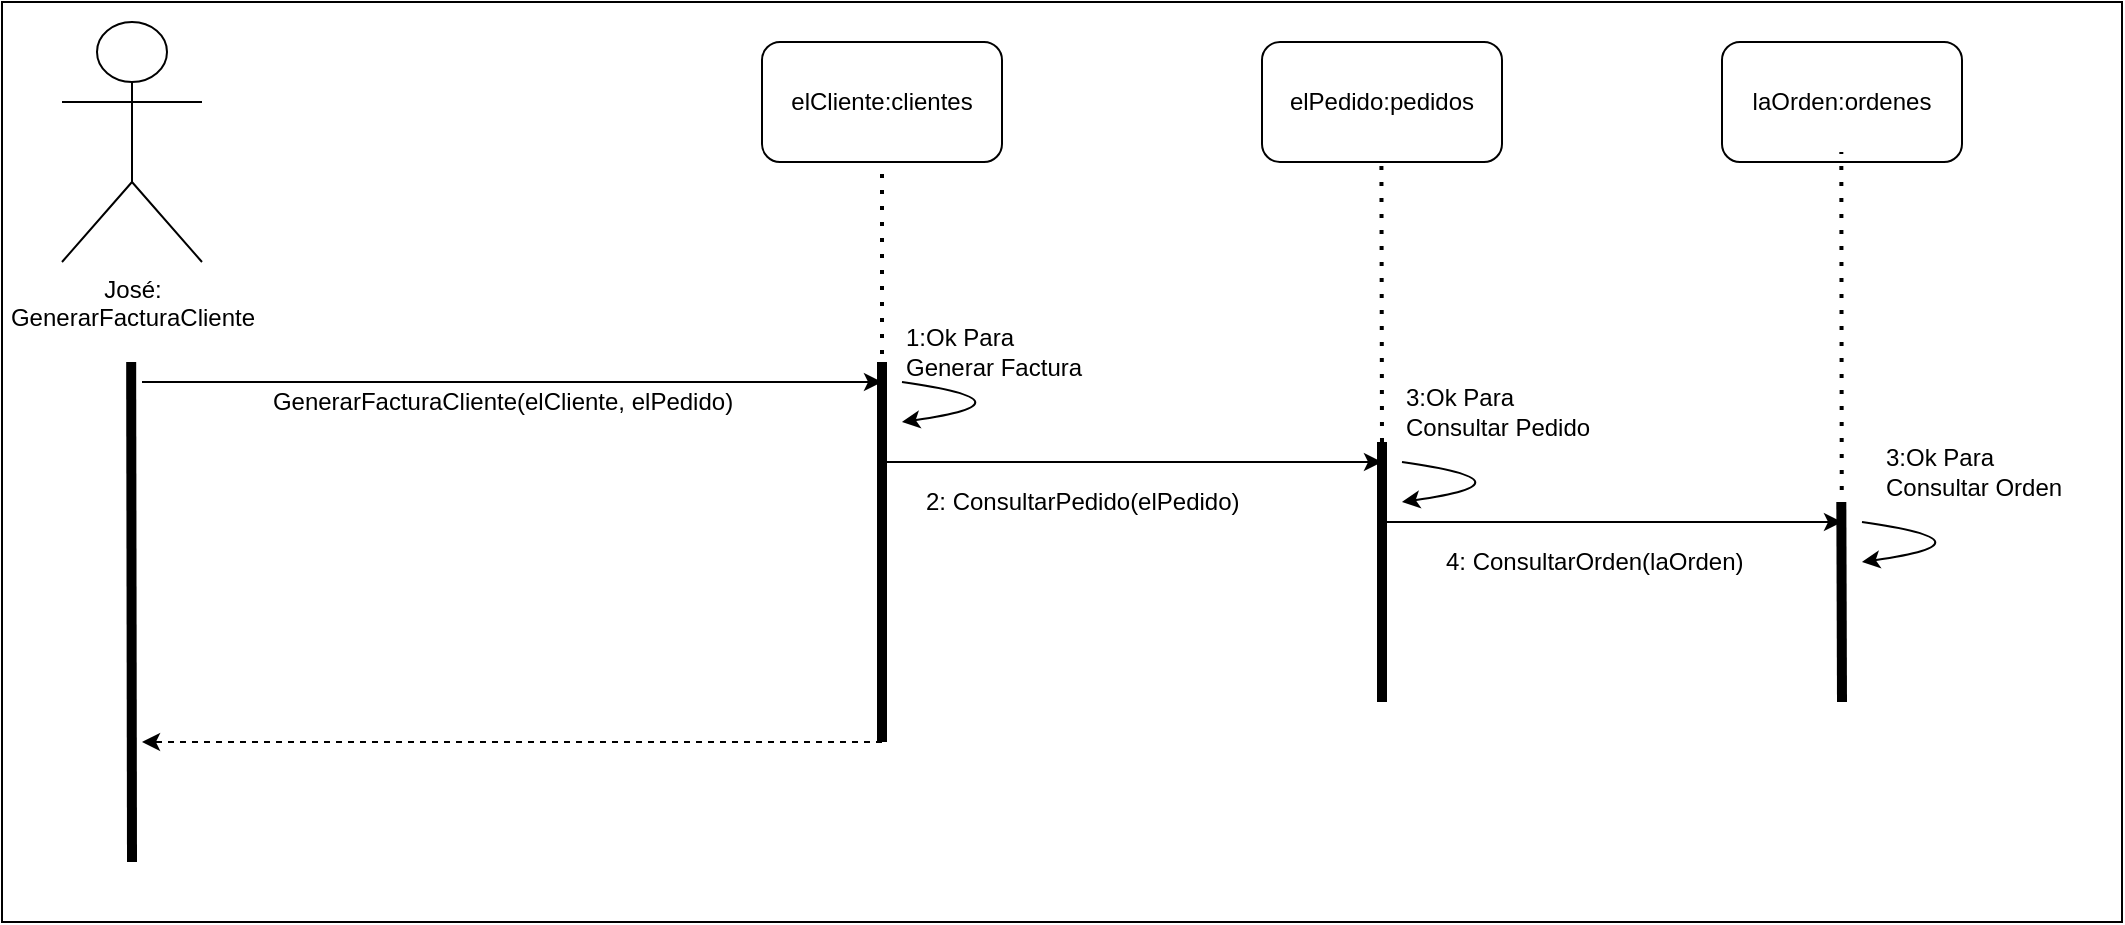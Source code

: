 <mxfile>
    <diagram id="bT63evqUn_f7BxdSodKL" name="GenerarFactura">
        <mxGraphModel dx="713" dy="535" grid="1" gridSize="10" guides="1" tooltips="1" connect="1" arrows="1" fold="1" page="1" pageScale="1" pageWidth="850" pageHeight="1100" math="0" shadow="0">
            <root>
                <mxCell id="0"/>
                <mxCell id="1" parent="0"/>
                <mxCell id="4" value="" style="rounded=0;whiteSpace=wrap;html=1;" parent="1" vertex="1">
                    <mxGeometry x="40" y="10" width="1060" height="460" as="geometry"/>
                </mxCell>
                <mxCell id="5" value="José:&lt;br&gt;GenerarFacturaCliente" style="shape=umlActor;verticalLabelPosition=bottom;verticalAlign=top;html=1;outlineConnect=0;" parent="1" vertex="1">
                    <mxGeometry x="70" y="20" width="70" height="120" as="geometry"/>
                </mxCell>
                <mxCell id="6" value="elCliente:clientes" style="rounded=1;whiteSpace=wrap;html=1;" parent="1" vertex="1">
                    <mxGeometry x="420" y="30" width="120" height="60" as="geometry"/>
                </mxCell>
                <mxCell id="7" value="laOrden:ordenes" style="rounded=1;whiteSpace=wrap;html=1;" parent="1" vertex="1">
                    <mxGeometry x="900" y="30" width="120" height="60" as="geometry"/>
                </mxCell>
                <mxCell id="8" value="GenerarFacturaCliente(elCliente,&amp;nbsp;&lt;span style=&quot;text-align: left&quot;&gt;elPedido&lt;/span&gt;)" style="text;html=1;align=center;verticalAlign=middle;resizable=0;points=[];autosize=1;strokeColor=none;" parent="1" vertex="1">
                    <mxGeometry x="165" y="200" width="250" height="20" as="geometry"/>
                </mxCell>
                <mxCell id="9" value="" style="endArrow=none;html=1;strokeWidth=5;" parent="1" edge="1">
                    <mxGeometry width="50" height="50" relative="1" as="geometry">
                        <mxPoint x="105" y="440" as="sourcePoint"/>
                        <mxPoint x="104.58" y="190" as="targetPoint"/>
                    </mxGeometry>
                </mxCell>
                <mxCell id="10" value="" style="endArrow=classic;html=1;strokeWidth=1;" parent="1" edge="1">
                    <mxGeometry width="50" height="50" relative="1" as="geometry">
                        <mxPoint x="110" y="200" as="sourcePoint"/>
                        <mxPoint x="480" y="200" as="targetPoint"/>
                    </mxGeometry>
                </mxCell>
                <mxCell id="11" value="" style="endArrow=none;html=1;strokeWidth=5;" parent="1" edge="1">
                    <mxGeometry width="50" height="50" relative="1" as="geometry">
                        <mxPoint x="480" y="380" as="sourcePoint"/>
                        <mxPoint x="480" y="190" as="targetPoint"/>
                    </mxGeometry>
                </mxCell>
                <mxCell id="12" value="" style="endArrow=none;dashed=1;html=1;dashPattern=1 3;strokeWidth=2;" parent="1" edge="1">
                    <mxGeometry width="50" height="50" relative="1" as="geometry">
                        <mxPoint x="480" y="370" as="sourcePoint"/>
                        <mxPoint x="480" y="90" as="targetPoint"/>
                    </mxGeometry>
                </mxCell>
                <mxCell id="14" value="1:Ok Para &lt;br&gt;Generar Factura" style="text;html=1;align=left;verticalAlign=middle;resizable=0;points=[];autosize=1;strokeColor=none;" parent="1" vertex="1">
                    <mxGeometry x="490" y="170" width="100" height="30" as="geometry"/>
                </mxCell>
                <mxCell id="15" value="" style="curved=1;endArrow=classic;html=1;strokeWidth=1;exitX=0;exitY=1;exitDx=0;exitDy=0;exitPerimeter=0;" parent="1" source="14" edge="1">
                    <mxGeometry width="50" height="50" relative="1" as="geometry">
                        <mxPoint x="520" y="240" as="sourcePoint"/>
                        <mxPoint x="490" y="220" as="targetPoint"/>
                        <Array as="points">
                            <mxPoint x="560" y="210"/>
                        </Array>
                    </mxGeometry>
                </mxCell>
                <mxCell id="16" value="2: ConsultarPedido(elPedido)" style="text;html=1;align=left;verticalAlign=middle;resizable=0;points=[];autosize=1;strokeColor=none;" parent="1" vertex="1">
                    <mxGeometry x="500" y="250" width="170" height="20" as="geometry"/>
                </mxCell>
                <mxCell id="17" value="" style="endArrow=classic;html=1;strokeWidth=1;" parent="1" edge="1">
                    <mxGeometry width="50" height="50" relative="1" as="geometry">
                        <mxPoint x="480" y="240" as="sourcePoint"/>
                        <mxPoint x="730" y="240" as="targetPoint"/>
                    </mxGeometry>
                </mxCell>
                <mxCell id="18" value="" style="endArrow=none;dashed=1;html=1;dashPattern=1 3;strokeWidth=2;" parent="1" edge="1">
                    <mxGeometry width="50" height="50" relative="1" as="geometry">
                        <mxPoint x="730" y="230" as="sourcePoint"/>
                        <mxPoint x="729.71" y="90" as="targetPoint"/>
                    </mxGeometry>
                </mxCell>
                <mxCell id="19" value="" style="endArrow=none;html=1;strokeWidth=5;" parent="1" edge="1">
                    <mxGeometry width="50" height="50" relative="1" as="geometry">
                        <mxPoint x="730" y="360" as="sourcePoint"/>
                        <mxPoint x="730" y="230" as="targetPoint"/>
                    </mxGeometry>
                </mxCell>
                <mxCell id="22" value="elPedido:pedidos" style="rounded=1;whiteSpace=wrap;html=1;" parent="1" vertex="1">
                    <mxGeometry x="670" y="30" width="120" height="60" as="geometry"/>
                </mxCell>
                <mxCell id="23" value="" style="endArrow=none;dashed=1;html=1;dashPattern=1 3;strokeWidth=2;" parent="1" edge="1">
                    <mxGeometry width="50" height="50" relative="1" as="geometry">
                        <mxPoint x="960" y="350" as="sourcePoint"/>
                        <mxPoint x="959.66" y="85" as="targetPoint"/>
                    </mxGeometry>
                </mxCell>
                <mxCell id="24" value="3:Ok Para &lt;br&gt;Consultar Pedido" style="text;html=1;align=left;verticalAlign=middle;resizable=0;points=[];autosize=1;strokeColor=none;" parent="1" vertex="1">
                    <mxGeometry x="740" y="200" width="110" height="30" as="geometry"/>
                </mxCell>
                <mxCell id="25" value="" style="curved=1;endArrow=classic;html=1;strokeWidth=1;exitX=0;exitY=1;exitDx=0;exitDy=0;exitPerimeter=0;" parent="1" edge="1">
                    <mxGeometry width="50" height="50" relative="1" as="geometry">
                        <mxPoint x="740" y="240" as="sourcePoint"/>
                        <mxPoint x="740" y="260" as="targetPoint"/>
                        <Array as="points">
                            <mxPoint x="810" y="250"/>
                        </Array>
                    </mxGeometry>
                </mxCell>
                <mxCell id="26" value="" style="endArrow=classic;html=1;strokeWidth=1;" edge="1" parent="1">
                    <mxGeometry width="50" height="50" relative="1" as="geometry">
                        <mxPoint x="730" y="270" as="sourcePoint"/>
                        <mxPoint x="960" y="270" as="targetPoint"/>
                    </mxGeometry>
                </mxCell>
                <mxCell id="27" value="" style="endArrow=none;html=1;strokeWidth=5;" edge="1" parent="1">
                    <mxGeometry width="50" height="50" relative="1" as="geometry">
                        <mxPoint x="960" y="360" as="sourcePoint"/>
                        <mxPoint x="959.66" y="260" as="targetPoint"/>
                    </mxGeometry>
                </mxCell>
                <mxCell id="28" value="4: ConsultarOrden(laOrden)" style="text;html=1;align=left;verticalAlign=middle;resizable=0;points=[];autosize=1;strokeColor=none;" vertex="1" parent="1">
                    <mxGeometry x="760" y="280" width="160" height="20" as="geometry"/>
                </mxCell>
                <mxCell id="29" value="3:Ok Para &lt;br&gt;Consultar Orden" style="text;html=1;align=left;verticalAlign=middle;resizable=0;points=[];autosize=1;strokeColor=none;" vertex="1" parent="1">
                    <mxGeometry x="980" y="230" width="100" height="30" as="geometry"/>
                </mxCell>
                <mxCell id="30" value="" style="curved=1;endArrow=classic;html=1;strokeWidth=1;exitX=0;exitY=1;exitDx=0;exitDy=0;exitPerimeter=0;" edge="1" parent="1">
                    <mxGeometry width="50" height="50" relative="1" as="geometry">
                        <mxPoint x="970" y="270" as="sourcePoint"/>
                        <mxPoint x="970" y="290" as="targetPoint"/>
                        <Array as="points">
                            <mxPoint x="1040" y="280"/>
                        </Array>
                    </mxGeometry>
                </mxCell>
                <mxCell id="32" value="" style="endArrow=classic;html=1;strokeWidth=1;dashed=1;" edge="1" parent="1">
                    <mxGeometry width="50" height="50" relative="1" as="geometry">
                        <mxPoint x="480" y="380" as="sourcePoint"/>
                        <mxPoint x="110" y="380" as="targetPoint"/>
                    </mxGeometry>
                </mxCell>
            </root>
        </mxGraphModel>
    </diagram>
    <diagram id="VQeN4g9T_EhXaeS6TQJ5" name="Despachos">
        <mxGraphModel dx="713" dy="535" grid="1" gridSize="10" guides="1" tooltips="1" connect="1" arrows="1" fold="1" page="1" pageScale="1" pageWidth="850" pageHeight="1100" math="0" shadow="0">
            <root>
                <mxCell id="8x1acGrPuV9PeI1Z__Kl-0"/>
                <mxCell id="8x1acGrPuV9PeI1Z__Kl-1" parent="8x1acGrPuV9PeI1Z__Kl-0"/>
                <mxCell id="VBnra3NMcXZUw9Knpia8-0" value="" style="rounded=0;whiteSpace=wrap;html=1;" vertex="1" parent="8x1acGrPuV9PeI1Z__Kl-1">
                    <mxGeometry x="30" y="10" width="1060" height="510" as="geometry"/>
                </mxCell>
                <mxCell id="VBnra3NMcXZUw9Knpia8-1" value="José:&lt;br&gt;DespacharColaPedidos" style="shape=umlActor;verticalLabelPosition=bottom;verticalAlign=top;html=1;outlineConnect=0;" vertex="1" parent="8x1acGrPuV9PeI1Z__Kl-1">
                    <mxGeometry x="70" y="20" width="70" height="120" as="geometry"/>
                </mxCell>
                <mxCell id="VBnra3NMcXZUw9Knpia8-2" value="elPedido:pedidos" style="rounded=1;whiteSpace=wrap;html=1;" vertex="1" parent="8x1acGrPuV9PeI1Z__Kl-1">
                    <mxGeometry x="420" y="30" width="120" height="60" as="geometry"/>
                </mxCell>
                <mxCell id="VBnra3NMcXZUw9Knpia8-3" value="elCliente:clientes" style="rounded=1;whiteSpace=wrap;html=1;" vertex="1" parent="8x1acGrPuV9PeI1Z__Kl-1">
                    <mxGeometry x="900" y="30" width="120" height="60" as="geometry"/>
                </mxCell>
                <mxCell id="VBnra3NMcXZUw9Knpia8-4" value="DespacharColaPedidos()" style="text;html=1;align=center;verticalAlign=middle;resizable=0;points=[];autosize=1;strokeColor=none;" vertex="1" parent="8x1acGrPuV9PeI1Z__Kl-1">
                    <mxGeometry x="215" y="200" width="150" height="20" as="geometry"/>
                </mxCell>
                <mxCell id="VBnra3NMcXZUw9Knpia8-5" value="" style="endArrow=none;html=1;strokeWidth=5;" edge="1" parent="8x1acGrPuV9PeI1Z__Kl-1">
                    <mxGeometry width="50" height="50" relative="1" as="geometry">
                        <mxPoint x="105" y="490" as="sourcePoint"/>
                        <mxPoint x="104.58" y="190" as="targetPoint"/>
                    </mxGeometry>
                </mxCell>
                <mxCell id="VBnra3NMcXZUw9Knpia8-6" value="" style="endArrow=classic;html=1;strokeWidth=1;" edge="1" parent="8x1acGrPuV9PeI1Z__Kl-1">
                    <mxGeometry width="50" height="50" relative="1" as="geometry">
                        <mxPoint x="110" y="200" as="sourcePoint"/>
                        <mxPoint x="480" y="200" as="targetPoint"/>
                    </mxGeometry>
                </mxCell>
                <mxCell id="VBnra3NMcXZUw9Knpia8-7" value="" style="endArrow=none;html=1;strokeWidth=5;" edge="1" parent="8x1acGrPuV9PeI1Z__Kl-1">
                    <mxGeometry width="50" height="50" relative="1" as="geometry">
                        <mxPoint x="480" y="460" as="sourcePoint"/>
                        <mxPoint x="480" y="190" as="targetPoint"/>
                    </mxGeometry>
                </mxCell>
                <mxCell id="VBnra3NMcXZUw9Knpia8-8" value="" style="endArrow=none;dashed=1;html=1;dashPattern=1 3;strokeWidth=2;" edge="1" parent="8x1acGrPuV9PeI1Z__Kl-1">
                    <mxGeometry width="50" height="50" relative="1" as="geometry">
                        <mxPoint x="480" y="460" as="sourcePoint"/>
                        <mxPoint x="480" y="90.0" as="targetPoint"/>
                    </mxGeometry>
                </mxCell>
                <mxCell id="VBnra3NMcXZUw9Knpia8-9" value="1:Ok Para&amp;nbsp;&lt;span style=&quot;text-align: center&quot;&gt;Despachar &lt;br&gt;ColaPedidos&lt;/span&gt;" style="text;html=1;align=left;verticalAlign=middle;resizable=0;points=[];autosize=1;strokeColor=none;" vertex="1" parent="8x1acGrPuV9PeI1Z__Kl-1">
                    <mxGeometry x="490" y="160" width="130" height="30" as="geometry"/>
                </mxCell>
                <mxCell id="VBnra3NMcXZUw9Knpia8-10" value="" style="curved=1;endArrow=classic;html=1;strokeWidth=1;exitX=0;exitY=1;exitDx=0;exitDy=0;exitPerimeter=0;" edge="1" parent="8x1acGrPuV9PeI1Z__Kl-1" source="VBnra3NMcXZUw9Knpia8-9">
                    <mxGeometry width="50" height="50" relative="1" as="geometry">
                        <mxPoint x="520" y="240" as="sourcePoint"/>
                        <mxPoint x="490" y="220" as="targetPoint"/>
                        <Array as="points">
                            <mxPoint x="560" y="210"/>
                        </Array>
                    </mxGeometry>
                </mxCell>
                <mxCell id="VBnra3NMcXZUw9Knpia8-11" value="[TieneOrdenProduccion] &lt;br&gt;2: ConsultarOrden(elPedido)" style="text;html=1;align=left;verticalAlign=middle;resizable=0;points=[];autosize=1;strokeColor=none;" vertex="1" parent="8x1acGrPuV9PeI1Z__Kl-1">
                    <mxGeometry x="530" y="230" width="170" height="30" as="geometry"/>
                </mxCell>
                <mxCell id="VBnra3NMcXZUw9Knpia8-12" value="" style="endArrow=classic;html=1;strokeWidth=1;" edge="1" parent="8x1acGrPuV9PeI1Z__Kl-1">
                    <mxGeometry width="50" height="50" relative="1" as="geometry">
                        <mxPoint x="480" y="270" as="sourcePoint"/>
                        <mxPoint x="730" y="270" as="targetPoint"/>
                    </mxGeometry>
                </mxCell>
                <mxCell id="VBnra3NMcXZUw9Knpia8-13" value="" style="endArrow=none;dashed=1;html=1;dashPattern=1 3;strokeWidth=2;" edge="1" parent="8x1acGrPuV9PeI1Z__Kl-1">
                    <mxGeometry width="50" height="50" relative="1" as="geometry">
                        <mxPoint x="730" y="230" as="sourcePoint"/>
                        <mxPoint x="729.71" y="90.0" as="targetPoint"/>
                    </mxGeometry>
                </mxCell>
                <mxCell id="VBnra3NMcXZUw9Knpia8-14" value="" style="endArrow=none;html=1;strokeWidth=5;" edge="1" parent="8x1acGrPuV9PeI1Z__Kl-1">
                    <mxGeometry width="50" height="50" relative="1" as="geometry">
                        <mxPoint x="730" y="310" as="sourcePoint"/>
                        <mxPoint x="730" y="230" as="targetPoint"/>
                    </mxGeometry>
                </mxCell>
                <mxCell id="VBnra3NMcXZUw9Knpia8-15" value="laOrden:ordenes" style="rounded=1;whiteSpace=wrap;html=1;" vertex="1" parent="8x1acGrPuV9PeI1Z__Kl-1">
                    <mxGeometry x="670" y="30" width="120" height="60" as="geometry"/>
                </mxCell>
                <mxCell id="VBnra3NMcXZUw9Knpia8-16" value="" style="endArrow=none;dashed=1;html=1;dashPattern=1 3;strokeWidth=2;" edge="1" parent="8x1acGrPuV9PeI1Z__Kl-1">
                    <mxGeometry width="50" height="50" relative="1" as="geometry">
                        <mxPoint x="960" y="350" as="sourcePoint"/>
                        <mxPoint x="959.66" y="85.0" as="targetPoint"/>
                    </mxGeometry>
                </mxCell>
                <mxCell id="VBnra3NMcXZUw9Knpia8-17" value="3: Ok: para Consultar&lt;br&gt;Orden" style="text;html=1;align=left;verticalAlign=middle;resizable=0;points=[];autosize=1;strokeColor=none;" vertex="1" parent="8x1acGrPuV9PeI1Z__Kl-1">
                    <mxGeometry x="750" y="230" width="130" height="30" as="geometry"/>
                </mxCell>
                <mxCell id="VBnra3NMcXZUw9Knpia8-18" value="" style="curved=1;endArrow=classic;html=1;strokeWidth=1;exitX=0;exitY=1;exitDx=0;exitDy=0;exitPerimeter=0;" edge="1" parent="8x1acGrPuV9PeI1Z__Kl-1">
                    <mxGeometry width="50" height="50" relative="1" as="geometry">
                        <mxPoint x="740" y="270" as="sourcePoint"/>
                        <mxPoint x="740" y="290" as="targetPoint"/>
                        <Array as="points">
                            <mxPoint x="810" y="280"/>
                        </Array>
                    </mxGeometry>
                </mxCell>
                <mxCell id="VBnra3NMcXZUw9Knpia8-20" value="" style="endArrow=none;html=1;strokeWidth=5;" edge="1" parent="8x1acGrPuV9PeI1Z__Kl-1">
                    <mxGeometry width="50" height="50" relative="1" as="geometry">
                        <mxPoint x="960" y="420" as="sourcePoint"/>
                        <mxPoint x="959.66" y="260" as="targetPoint"/>
                    </mxGeometry>
                </mxCell>
                <mxCell id="VBnra3NMcXZUw9Knpia8-22" value="5:Ok Para &lt;br&gt;Consultar Cliente" style="text;html=1;align=left;verticalAlign=middle;resizable=0;points=[];autosize=1;strokeColor=none;" vertex="1" parent="8x1acGrPuV9PeI1Z__Kl-1">
                    <mxGeometry x="980" y="230" width="110" height="30" as="geometry"/>
                </mxCell>
                <mxCell id="VBnra3NMcXZUw9Knpia8-23" value="" style="curved=1;endArrow=classic;html=1;strokeWidth=1;exitX=0;exitY=1;exitDx=0;exitDy=0;exitPerimeter=0;" edge="1" parent="8x1acGrPuV9PeI1Z__Kl-1">
                    <mxGeometry width="50" height="50" relative="1" as="geometry">
                        <mxPoint x="970" y="270" as="sourcePoint"/>
                        <mxPoint x="970" y="290" as="targetPoint"/>
                        <Array as="points">
                            <mxPoint x="1040" y="280"/>
                        </Array>
                    </mxGeometry>
                </mxCell>
                <mxCell id="VBnra3NMcXZUw9Knpia8-24" value="" style="endArrow=classic;html=1;strokeWidth=1;dashed=1;" edge="1" parent="8x1acGrPuV9PeI1Z__Kl-1">
                    <mxGeometry width="50" height="50" relative="1" as="geometry">
                        <mxPoint x="475" y="460" as="sourcePoint"/>
                        <mxPoint x="105" y="460" as="targetPoint"/>
                    </mxGeometry>
                </mxCell>
                <mxCell id="FTAcX6BmO4Epn_oS_DfN-0" value="4: ConsultarCliente(elPedido)" style="text;html=1;align=left;verticalAlign=middle;resizable=0;points=[];autosize=1;strokeColor=none;" vertex="1" parent="8x1acGrPuV9PeI1Z__Kl-1">
                    <mxGeometry x="620" y="410" width="170" height="20" as="geometry"/>
                </mxCell>
                <mxCell id="FTAcX6BmO4Epn_oS_DfN-1" value="" style="endArrow=classic;html=1;strokeWidth=1;" edge="1" parent="8x1acGrPuV9PeI1Z__Kl-1">
                    <mxGeometry width="50" height="50" relative="1" as="geometry">
                        <mxPoint x="480" y="399" as="sourcePoint"/>
                        <mxPoint x="960" y="399" as="targetPoint"/>
                    </mxGeometry>
                </mxCell>
                <mxCell id="FTAcX6BmO4Epn_oS_DfN-5" value="&lt;span style=&quot;color: rgb(240 , 240 , 240) ; font-family: &amp;#34;helvetica&amp;#34; ; font-size: 12px ; font-style: normal ; font-weight: 400 ; letter-spacing: normal ; text-align: left ; text-indent: 0px ; text-transform: none ; word-spacing: 0px ; background-color: rgb(42 , 42 , 42) ; display: inline ; float: none&quot;&gt;[TieneOrdenProduccion &amp;amp;&amp;amp; &lt;br&gt;OrdenNoDespachada] &lt;/span&gt;&lt;span style=&quot;color: rgb(240 , 240 , 240) ; font-family: &amp;#34;helvetica&amp;#34; ; font-size: 12px ; font-style: normal ; letter-spacing: normal ; text-align: left ; text-indent: 0px ; text-transform: none ; word-spacing: 0px ; background-color: rgb(42 , 42 , 42) ; display: inline ; float: none&quot;&gt;&lt;b&gt;msj&lt;/b&gt;&lt;/span&gt;&lt;span style=&quot;color: rgb(240 , 240 , 240) ; font-family: &amp;#34;helvetica&amp;#34; ; font-size: 12px ; font-style: normal ; font-weight: 400 ; letter-spacing: normal ; text-align: left ; text-indent: 0px ; text-transform: none ; word-spacing: 0px ; background-color: rgb(42 , 42 , 42) ; display: inline ; float: none&quot;&gt;(&quot;No hay pedidos que despachar&quot;)&lt;/span&gt;" style="text;whiteSpace=wrap;html=1;" vertex="1" parent="8x1acGrPuV9PeI1Z__Kl-1">
                    <mxGeometry x="490" y="320" width="350" height="30" as="geometry"/>
                </mxCell>
            </root>
        </mxGraphModel>
    </diagram>
</mxfile>